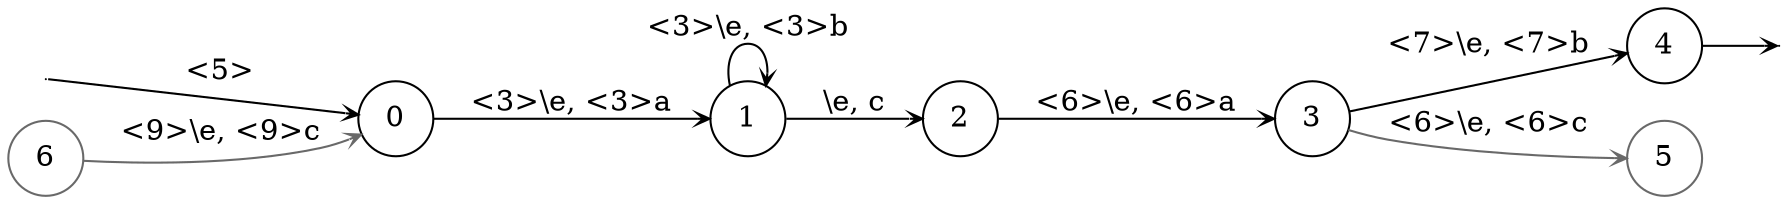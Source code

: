 digraph
{
  vcsn_context = "lan<lal_char(abc)>, z"
  rankdir = LR
  edge [arrowhead = vee, arrowsize = .6]
  {
    node [shape = point, width = 0]
    I0
    F4
  }
  {
    node [shape = circle, style = rounded, width = 0.5]
    0
    1
    2
    3
    4
    5 [color = DimGray]
    6 [color = DimGray]
  }
  I0 -> 0 [label = "<5>"]
  0 -> 1 [label = "<3>\\e, <3>a"]
  1 -> 1 [label = "<3>\\e, <3>b"]
  1 -> 2 [label = "\\e, c"]
  2 -> 3 [label = "<6>\\e, <6>a"]
  3 -> 4 [label = "<7>\\e, <7>b"]
  3 -> 5 [label = "<6>\\e, <6>c", color = DimGray]
  4 -> F4
  6 -> 0 [label = "<9>\\e, <9>c", color = DimGray]
}